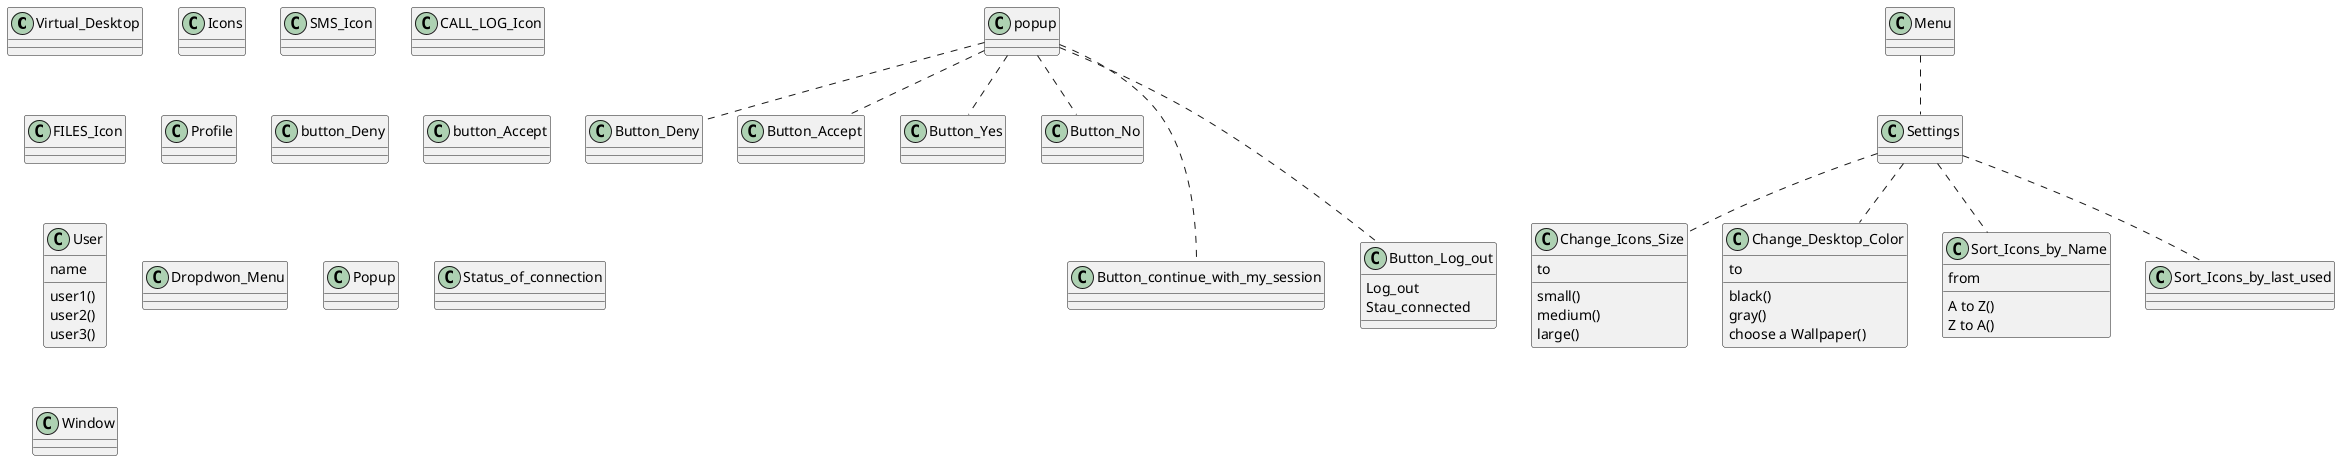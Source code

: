 @startuml
class Virtual_Desktop {
}
class Icons {
}
class SMS_Icon {
}
class CALL_LOG_Icon {
}
class FILES_Icon {
}
class Profile {
}
class button_Deny {
}
class button_Accept
popup .. Button_Deny
popup .. Button_Accept
popup .. Button_Yes
popup .. Button_No
popup -.- Button_continue_with_my_session
popup -.- Button_Log_out

class Button_Log_out {
Log_out
Stau_connected
}

class Change_Icons_Size {
to
small()
medium()
large()
}

class Change_Desktop_Color {
to
black()
gray()
choose a Wallpaper()
}

class Sort_Icons_by_Name {
from
A to Z()
Z to A()
}

Menu .. Settings
Settings .. Change_Icons_Size
Settings .. Change_Desktop_Color
Settings .. Sort_Icons_by_Name
Settings .. Sort_Icons_by_last_used

class User {
name
user1()
user2()
user3()
}
class Dropdwon_Menu {
}
class Popup {
}
class Settings {
}
class Status_of_connection {
}
class Window {
}
class Button_Yes {
}
class Button_No {
}

@enduml